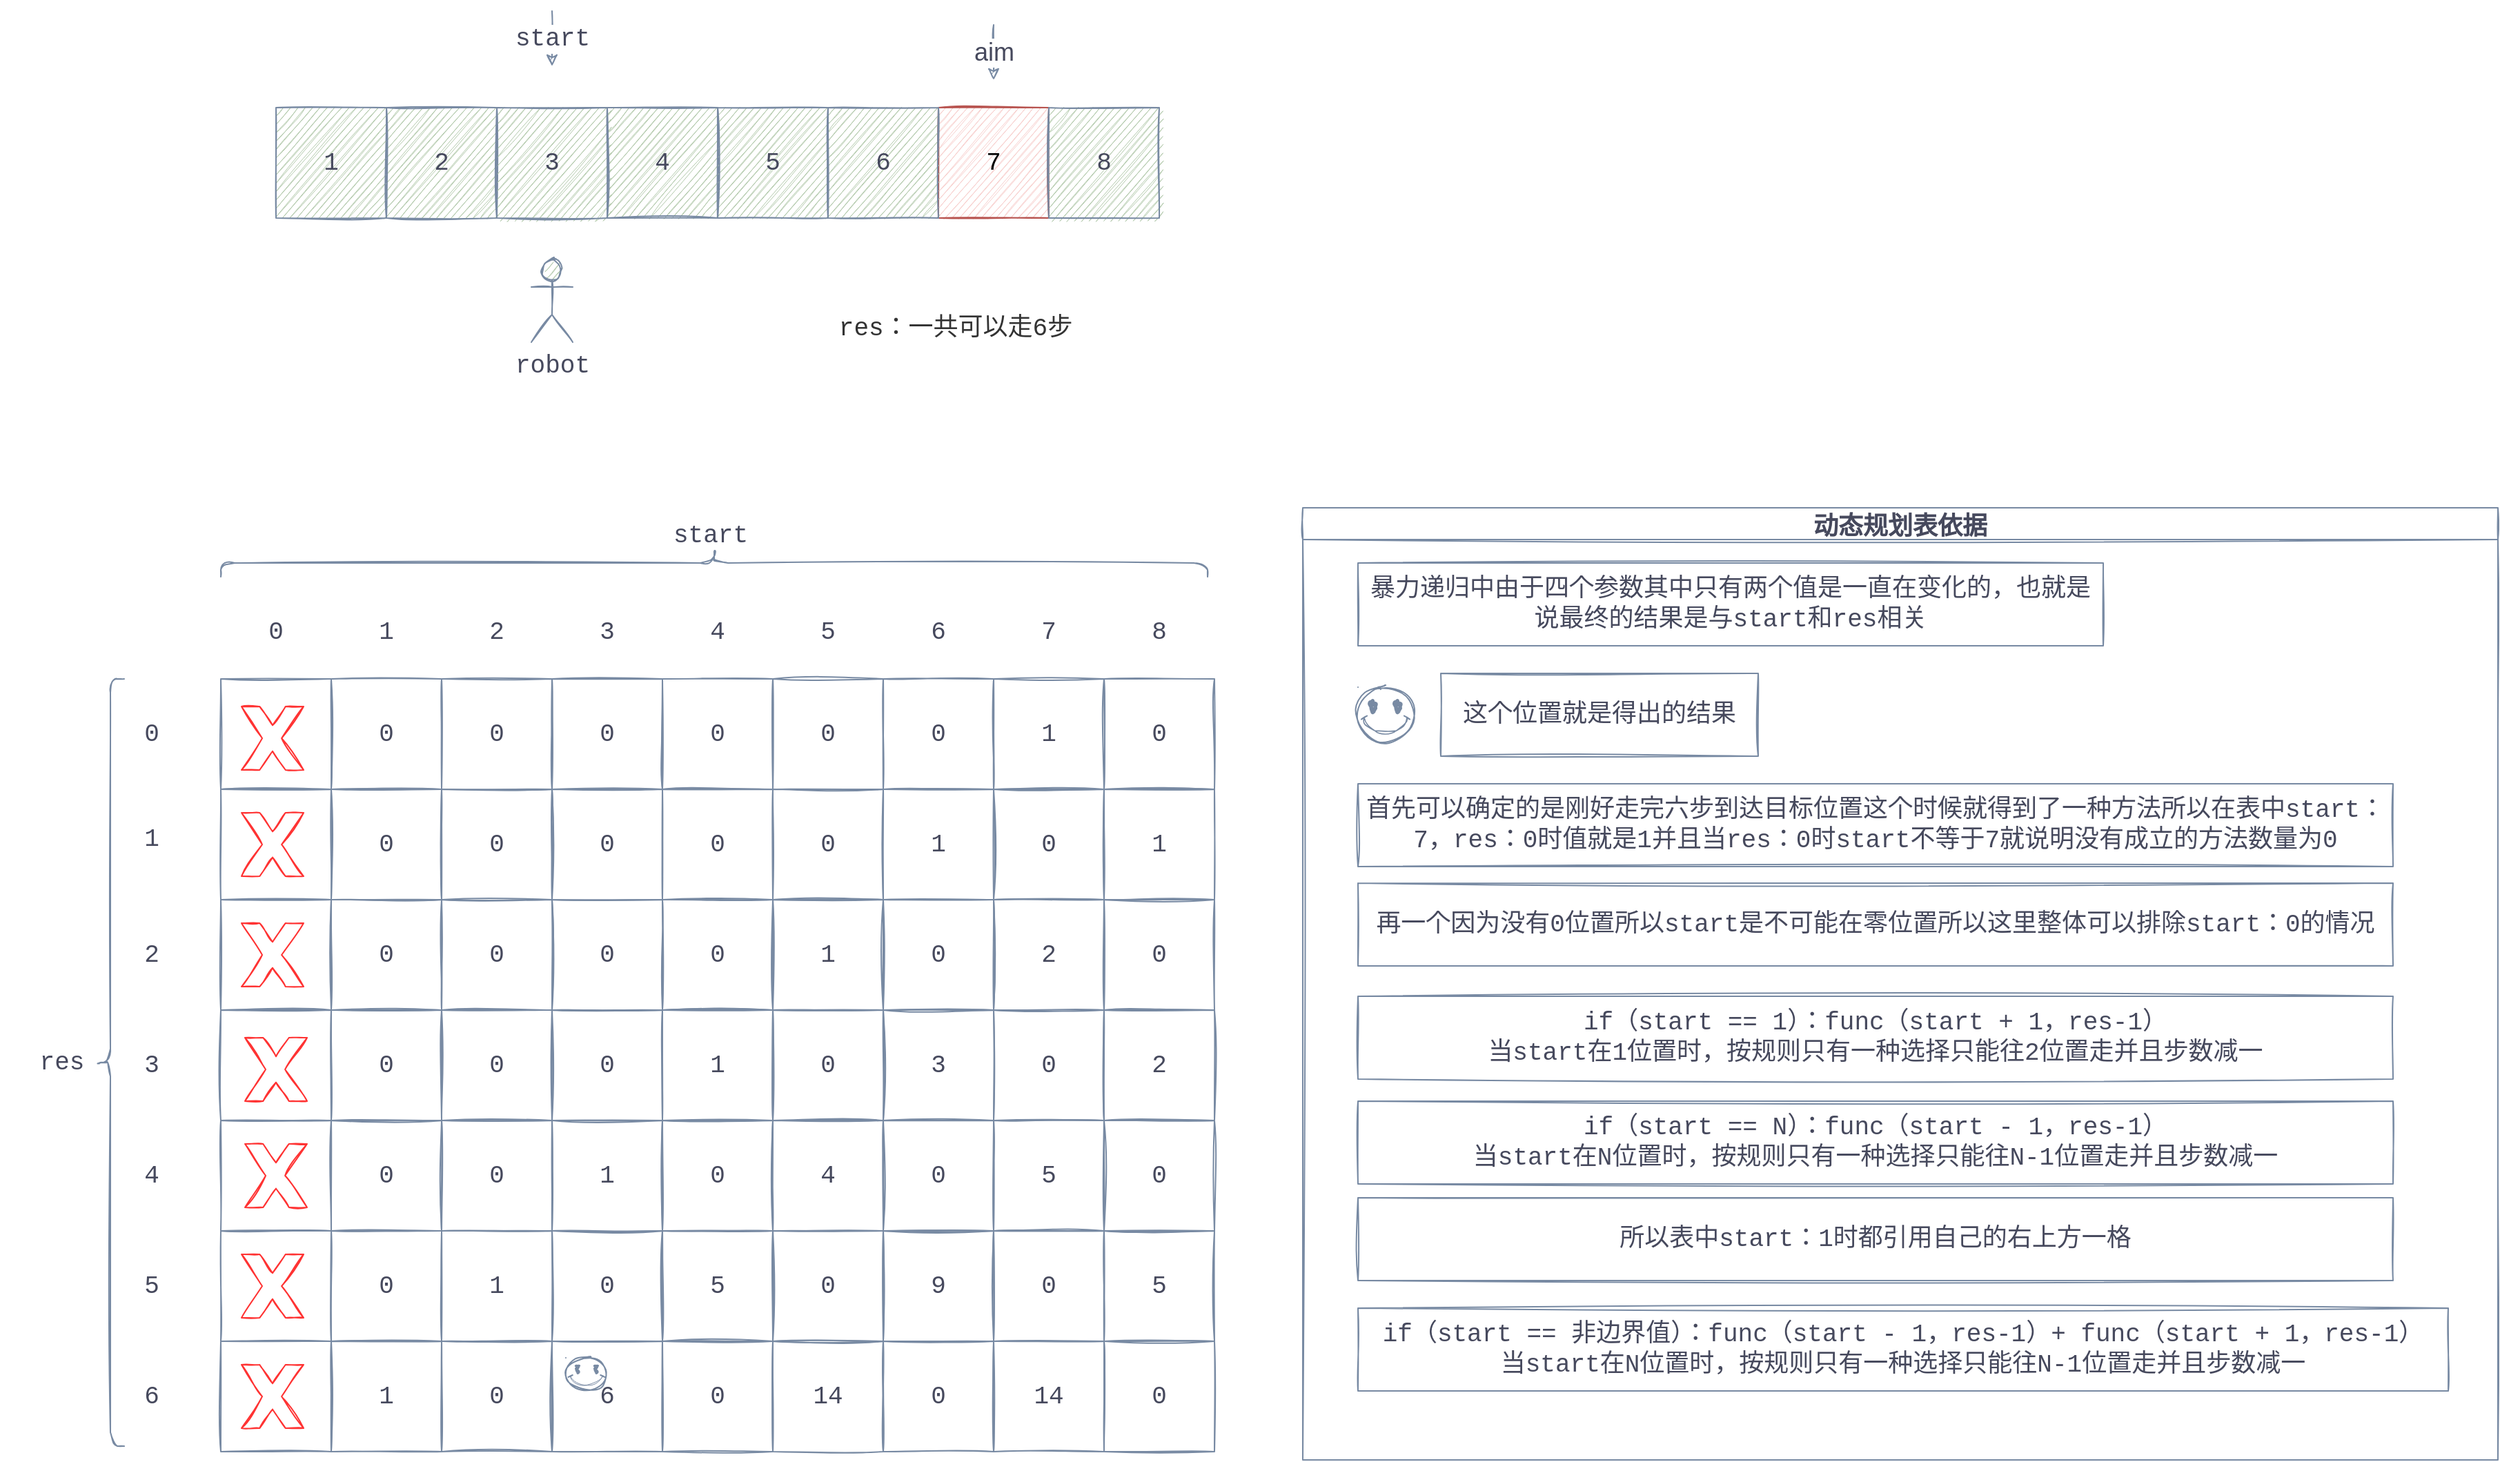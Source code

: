 <mxfile version="20.3.0" type="device"><diagram id="G4EX6lANof-k33BaebyC" name="第 1 页"><mxGraphModel dx="2029" dy="1221" grid="1" gridSize="10" guides="1" tooltips="1" connect="1" arrows="1" fold="1" page="1" pageScale="1" pageWidth="1169" pageHeight="827" math="0" shadow="0"><root><mxCell id="0"/><mxCell id="1" parent="0"/><mxCell id="Zy9uaucJrtqBF8wR-Nmb-1" value="1" style="whiteSpace=wrap;html=1;aspect=fixed;shadow=0;sketch=1;fontFamily=Courier New;fontSize=18;fillColor=#B2C9AB;strokeColor=#788AA3;fontColor=#46495D;" vertex="1" parent="1"><mxGeometry x="210" y="110" width="80" height="80" as="geometry"/></mxCell><mxCell id="Zy9uaucJrtqBF8wR-Nmb-3" value="2" style="whiteSpace=wrap;html=1;aspect=fixed;shadow=0;sketch=1;fontFamily=Courier New;fontSize=18;fillColor=#B2C9AB;strokeColor=#788AA3;fontColor=#46495D;" vertex="1" parent="1"><mxGeometry x="290" y="110" width="80" height="80" as="geometry"/></mxCell><mxCell id="Zy9uaucJrtqBF8wR-Nmb-4" value="3" style="whiteSpace=wrap;html=1;aspect=fixed;shadow=0;sketch=1;fontFamily=Courier New;fontSize=18;fillColor=#B2C9AB;strokeColor=#788AA3;fontColor=#46495D;" vertex="1" parent="1"><mxGeometry x="370" y="110" width="80" height="80" as="geometry"/></mxCell><mxCell id="Zy9uaucJrtqBF8wR-Nmb-5" value="4" style="whiteSpace=wrap;html=1;aspect=fixed;shadow=0;sketch=1;fontFamily=Courier New;fontSize=18;fillColor=#B2C9AB;strokeColor=#788AA3;fontColor=#46495D;" vertex="1" parent="1"><mxGeometry x="450" y="110" width="80" height="80" as="geometry"/></mxCell><mxCell id="Zy9uaucJrtqBF8wR-Nmb-6" value="7" style="whiteSpace=wrap;html=1;aspect=fixed;shadow=0;sketch=1;fontFamily=Courier New;fontSize=18;fillColor=#f8cecc;strokeColor=#b85450;" vertex="1" parent="1"><mxGeometry x="690" y="110" width="80" height="80" as="geometry"/></mxCell><mxCell id="Zy9uaucJrtqBF8wR-Nmb-7" value="8" style="whiteSpace=wrap;html=1;aspect=fixed;shadow=0;sketch=1;fontFamily=Courier New;fontSize=18;fillColor=#B2C9AB;strokeColor=#788AA3;fontColor=#46495D;" vertex="1" parent="1"><mxGeometry x="770" y="110" width="80" height="80" as="geometry"/></mxCell><mxCell id="Zy9uaucJrtqBF8wR-Nmb-8" value="5" style="whiteSpace=wrap;html=1;aspect=fixed;shadow=0;sketch=1;fontFamily=Courier New;fontSize=18;fillColor=#B2C9AB;strokeColor=#788AA3;fontColor=#46495D;" vertex="1" parent="1"><mxGeometry x="530" y="110" width="80" height="80" as="geometry"/></mxCell><mxCell id="Zy9uaucJrtqBF8wR-Nmb-9" value="6" style="whiteSpace=wrap;html=1;aspect=fixed;shadow=0;sketch=1;fontFamily=Courier New;fontSize=18;fillColor=#B2C9AB;strokeColor=#788AA3;fontColor=#46495D;" vertex="1" parent="1"><mxGeometry x="610" y="110" width="80" height="80" as="geometry"/></mxCell><mxCell id="Zy9uaucJrtqBF8wR-Nmb-10" value="robot" style="shape=umlActor;verticalLabelPosition=bottom;verticalAlign=top;html=1;outlineConnect=0;shadow=0;sketch=1;fontFamily=Courier New;fontSize=18;fillColor=#B2C9AB;strokeColor=#788AA3;fontColor=#46495D;" vertex="1" parent="1"><mxGeometry x="395" y="220" width="30" height="60" as="geometry"/></mxCell><mxCell id="Zy9uaucJrtqBF8wR-Nmb-11" value="start" style="endArrow=classic;html=1;rounded=0;fontFamily=Courier New;fontSize=18;sketch=1;strokeColor=#788AA3;fontColor=#46495D;" edge="1" parent="1"><mxGeometry width="50" height="50" relative="1" as="geometry"><mxPoint x="410" y="40" as="sourcePoint"/><mxPoint x="410" y="80" as="targetPoint"/><Array as="points"><mxPoint x="410" y="70"/></Array></mxGeometry></mxCell><mxCell id="Zy9uaucJrtqBF8wR-Nmb-13" value="aim" style="endArrow=classic;html=1;rounded=0;strokeColor=#788AA3;fontColor=#46495D;fillColor=#B2C9AB;fontSize=18;sketch=1;" edge="1" parent="1"><mxGeometry width="50" height="50" relative="1" as="geometry"><mxPoint x="730" y="50" as="sourcePoint"/><mxPoint x="730" y="90" as="targetPoint"/></mxGeometry></mxCell><mxCell id="Zy9uaucJrtqBF8wR-Nmb-15" value="res：一共可以走6步" style="rounded=1;whiteSpace=wrap;html=1;strokeColor=none;fontSize=18;fontColor=#333333;fillColor=none;sketch=1;fontFamily=Courier New;" vertex="1" parent="1"><mxGeometry x="585" y="240" width="235" height="60" as="geometry"/></mxCell><mxCell id="Zy9uaucJrtqBF8wR-Nmb-16" value="" style="whiteSpace=wrap;html=1;aspect=fixed;sketch=1;strokeColor=#788AA3;fontFamily=Courier New;fontSize=18;fontColor=#46495D;fillColor=none;" vertex="1" parent="1"><mxGeometry x="170" y="524" width="80" height="80" as="geometry"/></mxCell><mxCell id="Zy9uaucJrtqBF8wR-Nmb-17" value="0" style="whiteSpace=wrap;html=1;aspect=fixed;sketch=1;strokeColor=#788AA3;fontFamily=Courier New;fontSize=18;fontColor=#46495D;fillColor=none;" vertex="1" parent="1"><mxGeometry x="250" y="524" width="80" height="80" as="geometry"/></mxCell><mxCell id="Zy9uaucJrtqBF8wR-Nmb-18" value="0" style="whiteSpace=wrap;html=1;aspect=fixed;sketch=1;strokeColor=#788AA3;fontFamily=Courier New;fontSize=18;fontColor=#46495D;fillColor=none;" vertex="1" parent="1"><mxGeometry x="330" y="524" width="80" height="80" as="geometry"/></mxCell><mxCell id="Zy9uaucJrtqBF8wR-Nmb-19" value="0" style="whiteSpace=wrap;html=1;aspect=fixed;sketch=1;strokeColor=#788AA3;fontFamily=Courier New;fontSize=18;fontColor=#46495D;fillColor=none;" vertex="1" parent="1"><mxGeometry x="410" y="524" width="80" height="80" as="geometry"/></mxCell><mxCell id="Zy9uaucJrtqBF8wR-Nmb-20" value="0" style="whiteSpace=wrap;html=1;aspect=fixed;sketch=1;strokeColor=#788AA3;fontFamily=Courier New;fontSize=18;fontColor=#46495D;fillColor=none;" vertex="1" parent="1"><mxGeometry x="490" y="524" width="80" height="80" as="geometry"/></mxCell><mxCell id="Zy9uaucJrtqBF8wR-Nmb-21" value="0" style="whiteSpace=wrap;html=1;aspect=fixed;sketch=1;strokeColor=#788AA3;fontFamily=Courier New;fontSize=18;fontColor=#46495D;fillColor=none;" vertex="1" parent="1"><mxGeometry x="570" y="524" width="80" height="80" as="geometry"/></mxCell><mxCell id="Zy9uaucJrtqBF8wR-Nmb-22" value="0" style="whiteSpace=wrap;html=1;aspect=fixed;sketch=1;strokeColor=#788AA3;fontFamily=Courier New;fontSize=18;fontColor=#46495D;fillColor=none;" vertex="1" parent="1"><mxGeometry x="650" y="524" width="80" height="80" as="geometry"/></mxCell><mxCell id="Zy9uaucJrtqBF8wR-Nmb-23" value="1" style="whiteSpace=wrap;html=1;aspect=fixed;sketch=1;strokeColor=#788AA3;fontFamily=Courier New;fontSize=18;fontColor=#46495D;fillColor=none;" vertex="1" parent="1"><mxGeometry x="730" y="524" width="80" height="80" as="geometry"/></mxCell><mxCell id="Zy9uaucJrtqBF8wR-Nmb-24" value="0" style="whiteSpace=wrap;html=1;aspect=fixed;sketch=1;strokeColor=#788AA3;fontFamily=Courier New;fontSize=18;fontColor=#46495D;fillColor=none;" vertex="1" parent="1"><mxGeometry x="810" y="524" width="80" height="80" as="geometry"/></mxCell><mxCell id="Zy9uaucJrtqBF8wR-Nmb-25" value="" style="whiteSpace=wrap;html=1;aspect=fixed;sketch=1;strokeColor=#788AA3;fontFamily=Courier New;fontSize=18;fontColor=#46495D;fillColor=none;" vertex="1" parent="1"><mxGeometry x="170" y="604" width="80" height="80" as="geometry"/></mxCell><mxCell id="Zy9uaucJrtqBF8wR-Nmb-26" value="0" style="whiteSpace=wrap;html=1;aspect=fixed;sketch=1;strokeColor=#788AA3;fontFamily=Courier New;fontSize=18;fontColor=#46495D;fillColor=none;" vertex="1" parent="1"><mxGeometry x="250" y="604" width="80" height="80" as="geometry"/></mxCell><mxCell id="Zy9uaucJrtqBF8wR-Nmb-27" value="0" style="whiteSpace=wrap;html=1;aspect=fixed;sketch=1;strokeColor=#788AA3;fontFamily=Courier New;fontSize=18;fontColor=#46495D;fillColor=none;" vertex="1" parent="1"><mxGeometry x="330" y="604" width="80" height="80" as="geometry"/></mxCell><mxCell id="Zy9uaucJrtqBF8wR-Nmb-28" value="0" style="whiteSpace=wrap;html=1;aspect=fixed;sketch=1;strokeColor=#788AA3;fontFamily=Courier New;fontSize=18;fontColor=#46495D;fillColor=none;" vertex="1" parent="1"><mxGeometry x="410" y="604" width="80" height="80" as="geometry"/></mxCell><mxCell id="Zy9uaucJrtqBF8wR-Nmb-29" value="0" style="whiteSpace=wrap;html=1;aspect=fixed;sketch=1;strokeColor=#788AA3;fontFamily=Courier New;fontSize=18;fontColor=#46495D;fillColor=none;" vertex="1" parent="1"><mxGeometry x="490" y="604" width="80" height="80" as="geometry"/></mxCell><mxCell id="Zy9uaucJrtqBF8wR-Nmb-30" value="0" style="whiteSpace=wrap;html=1;aspect=fixed;sketch=1;strokeColor=#788AA3;fontFamily=Courier New;fontSize=18;fontColor=#46495D;fillColor=none;" vertex="1" parent="1"><mxGeometry x="570" y="604" width="80" height="80" as="geometry"/></mxCell><mxCell id="Zy9uaucJrtqBF8wR-Nmb-31" value="1" style="whiteSpace=wrap;html=1;aspect=fixed;sketch=1;strokeColor=#788AA3;fontFamily=Courier New;fontSize=18;fontColor=#46495D;fillColor=none;" vertex="1" parent="1"><mxGeometry x="650" y="604" width="80" height="80" as="geometry"/></mxCell><mxCell id="Zy9uaucJrtqBF8wR-Nmb-32" value="0" style="whiteSpace=wrap;html=1;aspect=fixed;sketch=1;strokeColor=#788AA3;fontFamily=Courier New;fontSize=18;fontColor=#46495D;fillColor=none;" vertex="1" parent="1"><mxGeometry x="730" y="604" width="80" height="80" as="geometry"/></mxCell><mxCell id="Zy9uaucJrtqBF8wR-Nmb-33" value="1" style="whiteSpace=wrap;html=1;aspect=fixed;sketch=1;strokeColor=#788AA3;fontFamily=Courier New;fontSize=18;fontColor=#46495D;fillColor=none;" vertex="1" parent="1"><mxGeometry x="810" y="604" width="80" height="80" as="geometry"/></mxCell><mxCell id="Zy9uaucJrtqBF8wR-Nmb-34" value="" style="whiteSpace=wrap;html=1;aspect=fixed;sketch=1;strokeColor=#788AA3;fontFamily=Courier New;fontSize=18;fontColor=#46495D;fillColor=none;" vertex="1" parent="1"><mxGeometry x="170" y="684" width="80" height="80" as="geometry"/></mxCell><mxCell id="Zy9uaucJrtqBF8wR-Nmb-35" value="0" style="whiteSpace=wrap;html=1;aspect=fixed;sketch=1;strokeColor=#788AA3;fontFamily=Courier New;fontSize=18;fontColor=#46495D;fillColor=none;" vertex="1" parent="1"><mxGeometry x="250" y="684" width="80" height="80" as="geometry"/></mxCell><mxCell id="Zy9uaucJrtqBF8wR-Nmb-36" value="0" style="whiteSpace=wrap;html=1;aspect=fixed;sketch=1;strokeColor=#788AA3;fontFamily=Courier New;fontSize=18;fontColor=#46495D;fillColor=none;" vertex="1" parent="1"><mxGeometry x="330" y="684" width="80" height="80" as="geometry"/></mxCell><mxCell id="Zy9uaucJrtqBF8wR-Nmb-37" value="0" style="whiteSpace=wrap;html=1;aspect=fixed;sketch=1;strokeColor=#788AA3;fontFamily=Courier New;fontSize=18;fontColor=#46495D;fillColor=none;" vertex="1" parent="1"><mxGeometry x="410" y="684" width="80" height="80" as="geometry"/></mxCell><mxCell id="Zy9uaucJrtqBF8wR-Nmb-38" value="0" style="whiteSpace=wrap;html=1;aspect=fixed;sketch=1;strokeColor=#788AA3;fontFamily=Courier New;fontSize=18;fontColor=#46495D;fillColor=none;" vertex="1" parent="1"><mxGeometry x="490" y="684" width="80" height="80" as="geometry"/></mxCell><mxCell id="Zy9uaucJrtqBF8wR-Nmb-39" value="1" style="whiteSpace=wrap;html=1;aspect=fixed;sketch=1;strokeColor=#788AA3;fontFamily=Courier New;fontSize=18;fontColor=#46495D;fillColor=none;" vertex="1" parent="1"><mxGeometry x="570" y="684" width="80" height="80" as="geometry"/></mxCell><mxCell id="Zy9uaucJrtqBF8wR-Nmb-40" value="0" style="whiteSpace=wrap;html=1;aspect=fixed;sketch=1;strokeColor=#788AA3;fontFamily=Courier New;fontSize=18;fontColor=#46495D;fillColor=none;" vertex="1" parent="1"><mxGeometry x="650" y="684" width="80" height="80" as="geometry"/></mxCell><mxCell id="Zy9uaucJrtqBF8wR-Nmb-41" value="2" style="whiteSpace=wrap;html=1;aspect=fixed;sketch=1;strokeColor=#788AA3;fontFamily=Courier New;fontSize=18;fontColor=#46495D;fillColor=none;" vertex="1" parent="1"><mxGeometry x="730" y="684" width="80" height="80" as="geometry"/></mxCell><mxCell id="Zy9uaucJrtqBF8wR-Nmb-42" value="0" style="whiteSpace=wrap;html=1;aspect=fixed;sketch=1;strokeColor=#788AA3;fontFamily=Courier New;fontSize=18;fontColor=#46495D;fillColor=none;" vertex="1" parent="1"><mxGeometry x="810" y="684" width="80" height="80" as="geometry"/></mxCell><mxCell id="Zy9uaucJrtqBF8wR-Nmb-43" value="" style="whiteSpace=wrap;html=1;aspect=fixed;sketch=1;strokeColor=#788AA3;fontFamily=Courier New;fontSize=18;fontColor=#46495D;fillColor=none;" vertex="1" parent="1"><mxGeometry x="170" y="764" width="80" height="80" as="geometry"/></mxCell><mxCell id="Zy9uaucJrtqBF8wR-Nmb-44" value="0" style="whiteSpace=wrap;html=1;aspect=fixed;sketch=1;strokeColor=#788AA3;fontFamily=Courier New;fontSize=18;fontColor=#46495D;fillColor=none;" vertex="1" parent="1"><mxGeometry x="250" y="764" width="80" height="80" as="geometry"/></mxCell><mxCell id="Zy9uaucJrtqBF8wR-Nmb-45" value="0" style="whiteSpace=wrap;html=1;aspect=fixed;sketch=1;strokeColor=#788AA3;fontFamily=Courier New;fontSize=18;fontColor=#46495D;fillColor=none;" vertex="1" parent="1"><mxGeometry x="330" y="764" width="80" height="80" as="geometry"/></mxCell><mxCell id="Zy9uaucJrtqBF8wR-Nmb-46" value="0" style="whiteSpace=wrap;html=1;aspect=fixed;sketch=1;strokeColor=#788AA3;fontFamily=Courier New;fontSize=18;fontColor=#46495D;fillColor=none;" vertex="1" parent="1"><mxGeometry x="410" y="764" width="80" height="80" as="geometry"/></mxCell><mxCell id="Zy9uaucJrtqBF8wR-Nmb-47" value="1" style="whiteSpace=wrap;html=1;aspect=fixed;sketch=1;strokeColor=#788AA3;fontFamily=Courier New;fontSize=18;fontColor=#46495D;fillColor=none;" vertex="1" parent="1"><mxGeometry x="490" y="764" width="80" height="80" as="geometry"/></mxCell><mxCell id="Zy9uaucJrtqBF8wR-Nmb-48" value="0" style="whiteSpace=wrap;html=1;aspect=fixed;sketch=1;strokeColor=#788AA3;fontFamily=Courier New;fontSize=18;fontColor=#46495D;fillColor=none;" vertex="1" parent="1"><mxGeometry x="570" y="764" width="80" height="80" as="geometry"/></mxCell><mxCell id="Zy9uaucJrtqBF8wR-Nmb-49" value="3" style="whiteSpace=wrap;html=1;aspect=fixed;sketch=1;strokeColor=#788AA3;fontFamily=Courier New;fontSize=18;fontColor=#46495D;fillColor=none;" vertex="1" parent="1"><mxGeometry x="650" y="764" width="80" height="80" as="geometry"/></mxCell><mxCell id="Zy9uaucJrtqBF8wR-Nmb-50" value="0" style="whiteSpace=wrap;html=1;aspect=fixed;sketch=1;strokeColor=#788AA3;fontFamily=Courier New;fontSize=18;fontColor=#46495D;fillColor=none;" vertex="1" parent="1"><mxGeometry x="730" y="764" width="80" height="80" as="geometry"/></mxCell><mxCell id="Zy9uaucJrtqBF8wR-Nmb-51" value="2" style="whiteSpace=wrap;html=1;aspect=fixed;sketch=1;strokeColor=#788AA3;fontFamily=Courier New;fontSize=18;fontColor=#46495D;fillColor=none;" vertex="1" parent="1"><mxGeometry x="810" y="764" width="80" height="80" as="geometry"/></mxCell><mxCell id="Zy9uaucJrtqBF8wR-Nmb-52" value="" style="whiteSpace=wrap;html=1;aspect=fixed;sketch=1;strokeColor=#788AA3;fontFamily=Courier New;fontSize=18;fontColor=#46495D;fillColor=none;" vertex="1" parent="1"><mxGeometry x="170" y="844" width="80" height="80" as="geometry"/></mxCell><mxCell id="Zy9uaucJrtqBF8wR-Nmb-53" value="0" style="whiteSpace=wrap;html=1;aspect=fixed;sketch=1;strokeColor=#788AA3;fontFamily=Courier New;fontSize=18;fontColor=#46495D;fillColor=none;" vertex="1" parent="1"><mxGeometry x="250" y="844" width="80" height="80" as="geometry"/></mxCell><mxCell id="Zy9uaucJrtqBF8wR-Nmb-54" value="0" style="whiteSpace=wrap;html=1;aspect=fixed;sketch=1;strokeColor=#788AA3;fontFamily=Courier New;fontSize=18;fontColor=#46495D;fillColor=none;" vertex="1" parent="1"><mxGeometry x="330" y="844" width="80" height="80" as="geometry"/></mxCell><mxCell id="Zy9uaucJrtqBF8wR-Nmb-55" value="1" style="whiteSpace=wrap;html=1;aspect=fixed;sketch=1;strokeColor=#788AA3;fontFamily=Courier New;fontSize=18;fontColor=#46495D;fillColor=none;" vertex="1" parent="1"><mxGeometry x="410" y="844" width="80" height="80" as="geometry"/></mxCell><mxCell id="Zy9uaucJrtqBF8wR-Nmb-56" value="0" style="whiteSpace=wrap;html=1;aspect=fixed;sketch=1;strokeColor=#788AA3;fontFamily=Courier New;fontSize=18;fontColor=#46495D;fillColor=none;" vertex="1" parent="1"><mxGeometry x="490" y="844" width="80" height="80" as="geometry"/></mxCell><mxCell id="Zy9uaucJrtqBF8wR-Nmb-57" value="4" style="whiteSpace=wrap;html=1;aspect=fixed;sketch=1;strokeColor=#788AA3;fontFamily=Courier New;fontSize=18;fontColor=#46495D;fillColor=none;" vertex="1" parent="1"><mxGeometry x="570" y="844" width="80" height="80" as="geometry"/></mxCell><mxCell id="Zy9uaucJrtqBF8wR-Nmb-58" value="0" style="whiteSpace=wrap;html=1;aspect=fixed;sketch=1;strokeColor=#788AA3;fontFamily=Courier New;fontSize=18;fontColor=#46495D;fillColor=none;" vertex="1" parent="1"><mxGeometry x="650" y="844" width="80" height="80" as="geometry"/></mxCell><mxCell id="Zy9uaucJrtqBF8wR-Nmb-59" value="5" style="whiteSpace=wrap;html=1;aspect=fixed;sketch=1;strokeColor=#788AA3;fontFamily=Courier New;fontSize=18;fontColor=#46495D;fillColor=none;" vertex="1" parent="1"><mxGeometry x="730" y="844" width="80" height="80" as="geometry"/></mxCell><mxCell id="Zy9uaucJrtqBF8wR-Nmb-60" value="0" style="whiteSpace=wrap;html=1;aspect=fixed;sketch=1;strokeColor=#788AA3;fontFamily=Courier New;fontSize=18;fontColor=#46495D;fillColor=none;" vertex="1" parent="1"><mxGeometry x="810" y="844" width="80" height="80" as="geometry"/></mxCell><mxCell id="Zy9uaucJrtqBF8wR-Nmb-61" value="" style="whiteSpace=wrap;html=1;aspect=fixed;sketch=1;strokeColor=#788AA3;fontFamily=Courier New;fontSize=18;fontColor=#46495D;fillColor=none;" vertex="1" parent="1"><mxGeometry x="170" y="924" width="80" height="80" as="geometry"/></mxCell><mxCell id="Zy9uaucJrtqBF8wR-Nmb-62" value="0" style="whiteSpace=wrap;html=1;aspect=fixed;sketch=1;strokeColor=#788AA3;fontFamily=Courier New;fontSize=18;fontColor=#46495D;fillColor=none;" vertex="1" parent="1"><mxGeometry x="250" y="924" width="80" height="80" as="geometry"/></mxCell><mxCell id="Zy9uaucJrtqBF8wR-Nmb-63" value="1" style="whiteSpace=wrap;html=1;aspect=fixed;sketch=1;strokeColor=#788AA3;fontFamily=Courier New;fontSize=18;fontColor=#46495D;fillColor=none;" vertex="1" parent="1"><mxGeometry x="330" y="924" width="80" height="80" as="geometry"/></mxCell><mxCell id="Zy9uaucJrtqBF8wR-Nmb-64" value="0" style="whiteSpace=wrap;html=1;aspect=fixed;sketch=1;strokeColor=#788AA3;fontFamily=Courier New;fontSize=18;fontColor=#46495D;fillColor=none;" vertex="1" parent="1"><mxGeometry x="410" y="924" width="80" height="80" as="geometry"/></mxCell><mxCell id="Zy9uaucJrtqBF8wR-Nmb-65" value="5" style="whiteSpace=wrap;html=1;aspect=fixed;sketch=1;strokeColor=#788AA3;fontFamily=Courier New;fontSize=18;fontColor=#46495D;fillColor=none;" vertex="1" parent="1"><mxGeometry x="490" y="924" width="80" height="80" as="geometry"/></mxCell><mxCell id="Zy9uaucJrtqBF8wR-Nmb-66" value="0" style="whiteSpace=wrap;html=1;aspect=fixed;sketch=1;strokeColor=#788AA3;fontFamily=Courier New;fontSize=18;fontColor=#46495D;fillColor=none;" vertex="1" parent="1"><mxGeometry x="570" y="924" width="80" height="80" as="geometry"/></mxCell><mxCell id="Zy9uaucJrtqBF8wR-Nmb-67" value="9" style="whiteSpace=wrap;html=1;aspect=fixed;sketch=1;strokeColor=#788AA3;fontFamily=Courier New;fontSize=18;fontColor=#46495D;fillColor=none;" vertex="1" parent="1"><mxGeometry x="650" y="924" width="80" height="80" as="geometry"/></mxCell><mxCell id="Zy9uaucJrtqBF8wR-Nmb-68" value="0" style="whiteSpace=wrap;html=1;aspect=fixed;sketch=1;strokeColor=#788AA3;fontFamily=Courier New;fontSize=18;fontColor=#46495D;fillColor=none;" vertex="1" parent="1"><mxGeometry x="730" y="924" width="80" height="80" as="geometry"/></mxCell><mxCell id="Zy9uaucJrtqBF8wR-Nmb-69" value="5" style="whiteSpace=wrap;html=1;aspect=fixed;sketch=1;strokeColor=#788AA3;fontFamily=Courier New;fontSize=18;fontColor=#46495D;fillColor=none;" vertex="1" parent="1"><mxGeometry x="810" y="924" width="80" height="80" as="geometry"/></mxCell><mxCell id="Zy9uaucJrtqBF8wR-Nmb-70" value="0" style="rounded=1;whiteSpace=wrap;html=1;sketch=1;strokeColor=none;fontFamily=Courier New;fontSize=18;fontColor=#46495D;fillColor=none;" vertex="1" parent="1"><mxGeometry x="180" y="470" width="60" height="40" as="geometry"/></mxCell><mxCell id="Zy9uaucJrtqBF8wR-Nmb-71" value="1" style="rounded=1;whiteSpace=wrap;html=1;sketch=1;strokeColor=none;fontFamily=Courier New;fontSize=18;fontColor=#46495D;fillColor=none;" vertex="1" parent="1"><mxGeometry x="260" y="470" width="60" height="40" as="geometry"/></mxCell><mxCell id="Zy9uaucJrtqBF8wR-Nmb-72" value="2" style="rounded=1;whiteSpace=wrap;html=1;sketch=1;strokeColor=none;fontFamily=Courier New;fontSize=18;fontColor=#46495D;fillColor=none;" vertex="1" parent="1"><mxGeometry x="340" y="470" width="60" height="40" as="geometry"/></mxCell><mxCell id="Zy9uaucJrtqBF8wR-Nmb-73" value="3" style="rounded=1;whiteSpace=wrap;html=1;sketch=1;strokeColor=none;fontFamily=Courier New;fontSize=18;fontColor=#46495D;fillColor=none;" vertex="1" parent="1"><mxGeometry x="420" y="470" width="60" height="40" as="geometry"/></mxCell><mxCell id="Zy9uaucJrtqBF8wR-Nmb-74" value="4" style="rounded=1;whiteSpace=wrap;html=1;sketch=1;strokeColor=none;fontFamily=Courier New;fontSize=18;fontColor=#46495D;fillColor=none;" vertex="1" parent="1"><mxGeometry x="500" y="470" width="60" height="40" as="geometry"/></mxCell><mxCell id="Zy9uaucJrtqBF8wR-Nmb-75" value="5" style="rounded=1;whiteSpace=wrap;html=1;sketch=1;strokeColor=none;fontFamily=Courier New;fontSize=18;fontColor=#46495D;fillColor=none;" vertex="1" parent="1"><mxGeometry x="580" y="470" width="60" height="40" as="geometry"/></mxCell><mxCell id="Zy9uaucJrtqBF8wR-Nmb-76" value="6" style="rounded=1;whiteSpace=wrap;html=1;sketch=1;strokeColor=none;fontFamily=Courier New;fontSize=18;fontColor=#46495D;fillColor=none;" vertex="1" parent="1"><mxGeometry x="660" y="470" width="60" height="40" as="geometry"/></mxCell><mxCell id="Zy9uaucJrtqBF8wR-Nmb-77" value="7" style="rounded=1;whiteSpace=wrap;html=1;sketch=1;strokeColor=none;fontFamily=Courier New;fontSize=18;fontColor=#46495D;fillColor=none;" vertex="1" parent="1"><mxGeometry x="740" y="470" width="60" height="40" as="geometry"/></mxCell><mxCell id="Zy9uaucJrtqBF8wR-Nmb-78" value="8" style="rounded=1;whiteSpace=wrap;html=1;sketch=1;strokeColor=none;fontFamily=Courier New;fontSize=18;fontColor=#46495D;fillColor=none;" vertex="1" parent="1"><mxGeometry x="820" y="470" width="60" height="40" as="geometry"/></mxCell><mxCell id="Zy9uaucJrtqBF8wR-Nmb-79" value="0" style="rounded=1;whiteSpace=wrap;html=1;sketch=1;strokeColor=none;fontFamily=Courier New;fontSize=18;fontColor=#46495D;fillColor=none;" vertex="1" parent="1"><mxGeometry x="90" y="544" width="60" height="40" as="geometry"/></mxCell><mxCell id="Zy9uaucJrtqBF8wR-Nmb-80" value="1" style="rounded=1;whiteSpace=wrap;html=1;sketch=1;strokeColor=none;fontFamily=Courier New;fontSize=18;fontColor=#46495D;fillColor=none;" vertex="1" parent="1"><mxGeometry x="90" y="620" width="60" height="40" as="geometry"/></mxCell><mxCell id="Zy9uaucJrtqBF8wR-Nmb-82" value="2" style="rounded=1;whiteSpace=wrap;html=1;sketch=1;strokeColor=none;fontFamily=Courier New;fontSize=18;fontColor=#46495D;fillColor=none;" vertex="1" parent="1"><mxGeometry x="90" y="704" width="60" height="40" as="geometry"/></mxCell><mxCell id="Zy9uaucJrtqBF8wR-Nmb-83" value="4" style="rounded=1;whiteSpace=wrap;html=1;sketch=1;strokeColor=none;fontFamily=Courier New;fontSize=18;fontColor=#46495D;fillColor=none;" vertex="1" parent="1"><mxGeometry x="90" y="864" width="60" height="40" as="geometry"/></mxCell><mxCell id="Zy9uaucJrtqBF8wR-Nmb-84" value="3" style="rounded=1;whiteSpace=wrap;html=1;sketch=1;strokeColor=none;fontFamily=Courier New;fontSize=18;fontColor=#46495D;fillColor=none;" vertex="1" parent="1"><mxGeometry x="90" y="784" width="60" height="40" as="geometry"/></mxCell><mxCell id="Zy9uaucJrtqBF8wR-Nmb-85" value="5" style="rounded=1;whiteSpace=wrap;html=1;sketch=1;strokeColor=none;fontFamily=Courier New;fontSize=18;fontColor=#46495D;fillColor=none;" vertex="1" parent="1"><mxGeometry x="90" y="944" width="60" height="40" as="geometry"/></mxCell><mxCell id="Zy9uaucJrtqBF8wR-Nmb-86" value="" style="whiteSpace=wrap;html=1;aspect=fixed;sketch=1;strokeColor=#788AA3;fontFamily=Courier New;fontSize=18;fontColor=#46495D;fillColor=none;" vertex="1" parent="1"><mxGeometry x="170" y="1004" width="80" height="80" as="geometry"/></mxCell><mxCell id="Zy9uaucJrtqBF8wR-Nmb-87" value="1" style="whiteSpace=wrap;html=1;aspect=fixed;sketch=1;strokeColor=#788AA3;fontFamily=Courier New;fontSize=18;fontColor=#46495D;fillColor=none;" vertex="1" parent="1"><mxGeometry x="250" y="1004" width="80" height="80" as="geometry"/></mxCell><mxCell id="Zy9uaucJrtqBF8wR-Nmb-88" value="0" style="whiteSpace=wrap;html=1;aspect=fixed;sketch=1;strokeColor=#788AA3;fontFamily=Courier New;fontSize=18;fontColor=#46495D;fillColor=none;" vertex="1" parent="1"><mxGeometry x="330" y="1004" width="80" height="80" as="geometry"/></mxCell><mxCell id="Zy9uaucJrtqBF8wR-Nmb-89" value="6" style="whiteSpace=wrap;html=1;aspect=fixed;sketch=1;strokeColor=#788AA3;fontFamily=Courier New;fontSize=18;fontColor=#46495D;fillColor=none;" vertex="1" parent="1"><mxGeometry x="410" y="1004" width="80" height="80" as="geometry"/></mxCell><mxCell id="Zy9uaucJrtqBF8wR-Nmb-90" value="0" style="whiteSpace=wrap;html=1;aspect=fixed;sketch=1;strokeColor=#788AA3;fontFamily=Courier New;fontSize=18;fontColor=#46495D;fillColor=none;" vertex="1" parent="1"><mxGeometry x="490" y="1004" width="80" height="80" as="geometry"/></mxCell><mxCell id="Zy9uaucJrtqBF8wR-Nmb-91" value="14" style="whiteSpace=wrap;html=1;aspect=fixed;sketch=1;strokeColor=#788AA3;fontFamily=Courier New;fontSize=18;fontColor=#46495D;fillColor=none;" vertex="1" parent="1"><mxGeometry x="570" y="1004" width="80" height="80" as="geometry"/></mxCell><mxCell id="Zy9uaucJrtqBF8wR-Nmb-92" value="0" style="whiteSpace=wrap;html=1;aspect=fixed;sketch=1;strokeColor=#788AA3;fontFamily=Courier New;fontSize=18;fontColor=#46495D;fillColor=none;" vertex="1" parent="1"><mxGeometry x="650" y="1004" width="80" height="80" as="geometry"/></mxCell><mxCell id="Zy9uaucJrtqBF8wR-Nmb-93" value="14" style="whiteSpace=wrap;html=1;aspect=fixed;sketch=1;strokeColor=#788AA3;fontFamily=Courier New;fontSize=18;fontColor=#46495D;fillColor=none;" vertex="1" parent="1"><mxGeometry x="730" y="1004" width="80" height="80" as="geometry"/></mxCell><mxCell id="Zy9uaucJrtqBF8wR-Nmb-94" value="0" style="whiteSpace=wrap;html=1;aspect=fixed;sketch=1;strokeColor=#788AA3;fontFamily=Courier New;fontSize=18;fontColor=#46495D;fillColor=none;" vertex="1" parent="1"><mxGeometry x="810" y="1004" width="80" height="80" as="geometry"/></mxCell><mxCell id="Zy9uaucJrtqBF8wR-Nmb-95" value="6" style="rounded=1;whiteSpace=wrap;html=1;sketch=1;strokeColor=none;fontFamily=Courier New;fontSize=18;fontColor=#46495D;fillColor=none;" vertex="1" parent="1"><mxGeometry x="90" y="1024" width="60" height="40" as="geometry"/></mxCell><mxCell id="Zy9uaucJrtqBF8wR-Nmb-97" value="动态规划表依据" style="swimlane;sketch=1;strokeColor=#788AA3;fontFamily=Courier New;fontSize=18;fontColor=#46495D;fillColor=none;" vertex="1" parent="1"><mxGeometry x="954" y="400" width="866" height="690" as="geometry"/></mxCell><mxCell id="Zy9uaucJrtqBF8wR-Nmb-103" value="" style="verticalLabelPosition=bottom;verticalAlign=top;html=1;shape=mxgraph.basic.smiley;sketch=1;strokeColor=#788AA3;fontFamily=Courier New;fontSize=18;fontColor=#46495D;fillColor=none;" vertex="1" parent="Zy9uaucJrtqBF8wR-Nmb-97"><mxGeometry x="40" y="130" width="40" height="40" as="geometry"/></mxCell><mxCell id="Zy9uaucJrtqBF8wR-Nmb-104" value="这个位置就是得出的结果" style="whiteSpace=wrap;html=1;sketch=1;strokeColor=#788AA3;fontFamily=Courier New;fontSize=18;fontColor=#46495D;fillColor=none;" vertex="1" parent="Zy9uaucJrtqBF8wR-Nmb-97"><mxGeometry x="100" y="120" width="230" height="60" as="geometry"/></mxCell><mxCell id="Zy9uaucJrtqBF8wR-Nmb-105" value="首先可以确定的是刚好走完六步到达目标位置这个时候就得到了一种方法所以在表中start：7，res：0时值就是1并且当res：0时start不等于7就说明没有成立的方法数量为0" style="rounded=0;whiteSpace=wrap;html=1;sketch=1;strokeColor=#788AA3;fontFamily=Courier New;fontSize=18;fontColor=#46495D;fillColor=none;" vertex="1" parent="Zy9uaucJrtqBF8wR-Nmb-97"><mxGeometry x="40" y="200" width="750" height="60" as="geometry"/></mxCell><mxCell id="Zy9uaucJrtqBF8wR-Nmb-106" value="再一个因为没有0位置所以start是不可能在零位置所以这里整体可以排除start：0的情况" style="rounded=0;whiteSpace=wrap;html=1;sketch=1;strokeColor=#788AA3;fontFamily=Courier New;fontSize=18;fontColor=#46495D;fillColor=none;" vertex="1" parent="Zy9uaucJrtqBF8wR-Nmb-97"><mxGeometry x="40" y="272" width="750" height="60" as="geometry"/></mxCell><mxCell id="Zy9uaucJrtqBF8wR-Nmb-116" value="if（start == 1）：func（start + 1，res-1）&lt;br&gt;当start在1位置时，按规则只有一种选择只能往2位置走并且步数减一" style="rounded=0;whiteSpace=wrap;html=1;sketch=1;strokeColor=#788AA3;fontFamily=Courier New;fontSize=18;fontColor=#46495D;fillColor=none;" vertex="1" parent="Zy9uaucJrtqBF8wR-Nmb-97"><mxGeometry x="40" y="354" width="750" height="60" as="geometry"/></mxCell><mxCell id="Zy9uaucJrtqBF8wR-Nmb-123" value="暴力递归中由于四个参数其中只有两个值是一直在变化的，也就是说最终的结果是与start和res相关" style="whiteSpace=wrap;html=1;sketch=1;strokeColor=#788AA3;fontFamily=Courier New;fontSize=18;fontColor=#46495D;fillColor=none;" vertex="1" parent="Zy9uaucJrtqBF8wR-Nmb-97"><mxGeometry x="40" y="40" width="540" height="60" as="geometry"/></mxCell><mxCell id="Zy9uaucJrtqBF8wR-Nmb-124" value="if（start == N）：func（start - 1，res-1）&lt;br&gt;当start在N位置时，按规则只有一种选择只能往N-1位置走并且步数减一" style="rounded=0;whiteSpace=wrap;html=1;sketch=1;strokeColor=#788AA3;fontFamily=Courier New;fontSize=18;fontColor=#46495D;fillColor=none;" vertex="1" parent="Zy9uaucJrtqBF8wR-Nmb-97"><mxGeometry x="40" y="430" width="750" height="60" as="geometry"/></mxCell><mxCell id="Zy9uaucJrtqBF8wR-Nmb-133" value="所以表中start：1时都引用自己的右上方一格" style="rounded=0;whiteSpace=wrap;html=1;sketch=1;strokeColor=#788AA3;fontFamily=Courier New;fontSize=18;fontColor=#46495D;fillColor=none;" vertex="1" parent="Zy9uaucJrtqBF8wR-Nmb-97"><mxGeometry x="40" y="500" width="750" height="60" as="geometry"/></mxCell><mxCell id="Zy9uaucJrtqBF8wR-Nmb-139" value="if（start == 非边界值）：func（start - 1，res-1）+ func（start + 1，res-1）&lt;br&gt;当start在N位置时，按规则只有一种选择只能往N-1位置走并且步数减一" style="rounded=0;whiteSpace=wrap;html=1;sketch=1;strokeColor=#788AA3;fontFamily=Courier New;fontSize=18;fontColor=#46495D;fillColor=none;" vertex="1" parent="Zy9uaucJrtqBF8wR-Nmb-97"><mxGeometry x="40" y="580" width="790" height="60" as="geometry"/></mxCell><mxCell id="Zy9uaucJrtqBF8wR-Nmb-98" value="start" style="rounded=1;whiteSpace=wrap;html=1;sketch=1;strokeColor=none;fontFamily=Courier New;fontSize=18;fontColor=#46495D;fillColor=none;" vertex="1" parent="1"><mxGeometry x="480" y="400" width="90" height="40" as="geometry"/></mxCell><mxCell id="Zy9uaucJrtqBF8wR-Nmb-99" value="res" style="rounded=1;whiteSpace=wrap;html=1;sketch=1;strokeColor=none;fontFamily=Courier New;fontSize=18;fontColor=#46495D;fillColor=none;" vertex="1" parent="1"><mxGeometry x="10" y="782" width="90" height="40" as="geometry"/></mxCell><mxCell id="Zy9uaucJrtqBF8wR-Nmb-100" value="" style="shape=curlyBracket;whiteSpace=wrap;html=1;rounded=1;flipH=1;sketch=1;strokeColor=#788AA3;fontFamily=Courier New;fontSize=18;fontColor=#46495D;fillColor=none;rotation=-90;" vertex="1" parent="1"><mxGeometry x="517.5" y="82.5" width="20" height="715" as="geometry"/></mxCell><mxCell id="Zy9uaucJrtqBF8wR-Nmb-101" value="" style="shape=curlyBracket;whiteSpace=wrap;html=1;rounded=1;sketch=1;strokeColor=#788AA3;fontFamily=Courier New;fontSize=18;fontColor=#46495D;fillColor=none;" vertex="1" parent="1"><mxGeometry x="80" y="524" width="20" height="556" as="geometry"/></mxCell><mxCell id="Zy9uaucJrtqBF8wR-Nmb-102" value="" style="verticalLabelPosition=bottom;verticalAlign=top;html=1;shape=mxgraph.basic.smiley;sketch=1;strokeColor=#788AA3;fontFamily=Courier New;fontSize=18;fontColor=#46495D;fillColor=none;" vertex="1" parent="1"><mxGeometry x="420" y="1016" width="30" height="24" as="geometry"/></mxCell><mxCell id="Zy9uaucJrtqBF8wR-Nmb-107" value="" style="verticalLabelPosition=bottom;verticalAlign=top;html=1;shape=mxgraph.basic.x;sketch=1;strokeColor=#FF3333;fontFamily=Courier New;fontSize=18;fontColor=#46495D;fillColor=default;fillStyle=solid;" vertex="1" parent="1"><mxGeometry x="185" y="544" width="45" height="46" as="geometry"/></mxCell><mxCell id="Zy9uaucJrtqBF8wR-Nmb-108" value="" style="verticalLabelPosition=bottom;verticalAlign=top;html=1;shape=mxgraph.basic.x;sketch=1;strokeColor=#FF3333;fontFamily=Courier New;fontSize=18;fontColor=#46495D;fillColor=default;fillStyle=solid;" vertex="1" parent="1"><mxGeometry x="185" y="621" width="45" height="46" as="geometry"/></mxCell><mxCell id="Zy9uaucJrtqBF8wR-Nmb-109" value="" style="verticalLabelPosition=bottom;verticalAlign=top;html=1;shape=mxgraph.basic.x;sketch=1;strokeColor=#FF3333;fontFamily=Courier New;fontSize=18;fontColor=#46495D;fillColor=default;fillStyle=solid;" vertex="1" parent="1"><mxGeometry x="185" y="701" width="45" height="46" as="geometry"/></mxCell><mxCell id="Zy9uaucJrtqBF8wR-Nmb-110" value="" style="verticalLabelPosition=bottom;verticalAlign=top;html=1;shape=mxgraph.basic.x;sketch=1;strokeColor=#FF3333;fontFamily=Courier New;fontSize=18;fontColor=#46495D;fillColor=default;fillStyle=solid;" vertex="1" parent="1"><mxGeometry x="187.5" y="784" width="45" height="46" as="geometry"/></mxCell><mxCell id="Zy9uaucJrtqBF8wR-Nmb-111" value="" style="verticalLabelPosition=bottom;verticalAlign=top;html=1;shape=mxgraph.basic.x;sketch=1;strokeColor=#FF3333;fontFamily=Courier New;fontSize=18;fontColor=#46495D;fillColor=default;fillStyle=solid;" vertex="1" parent="1"><mxGeometry x="187.5" y="861" width="45" height="46" as="geometry"/></mxCell><mxCell id="Zy9uaucJrtqBF8wR-Nmb-112" value="" style="verticalLabelPosition=bottom;verticalAlign=top;html=1;shape=mxgraph.basic.x;sketch=1;strokeColor=#FF3333;fontFamily=Courier New;fontSize=18;fontColor=#46495D;fillColor=default;fillStyle=solid;" vertex="1" parent="1"><mxGeometry x="185" y="941" width="45" height="46" as="geometry"/></mxCell><mxCell id="Zy9uaucJrtqBF8wR-Nmb-113" value="" style="verticalLabelPosition=bottom;verticalAlign=top;html=1;shape=mxgraph.basic.x;sketch=1;strokeColor=#FF3333;fontFamily=Courier New;fontSize=18;fontColor=#46495D;fillColor=default;fillStyle=solid;" vertex="1" parent="1"><mxGeometry x="185" y="1021" width="45" height="46" as="geometry"/></mxCell><mxCell id="Zy9uaucJrtqBF8wR-Nmb-137" value="" style="endArrow=classic;html=1;rounded=0;sketch=1;strokeColor=none;strokeWidth=1;fontFamily=Courier New;fontSize=18;fontColor=#46495D;fillColor=#B2C9AB;" edge="1" parent="1"><mxGeometry width="50" height="50" relative="1" as="geometry"><mxPoint x="560" y="830" as="sourcePoint"/><mxPoint x="610" y="780" as="targetPoint"/></mxGeometry></mxCell></root></mxGraphModel></diagram></mxfile>